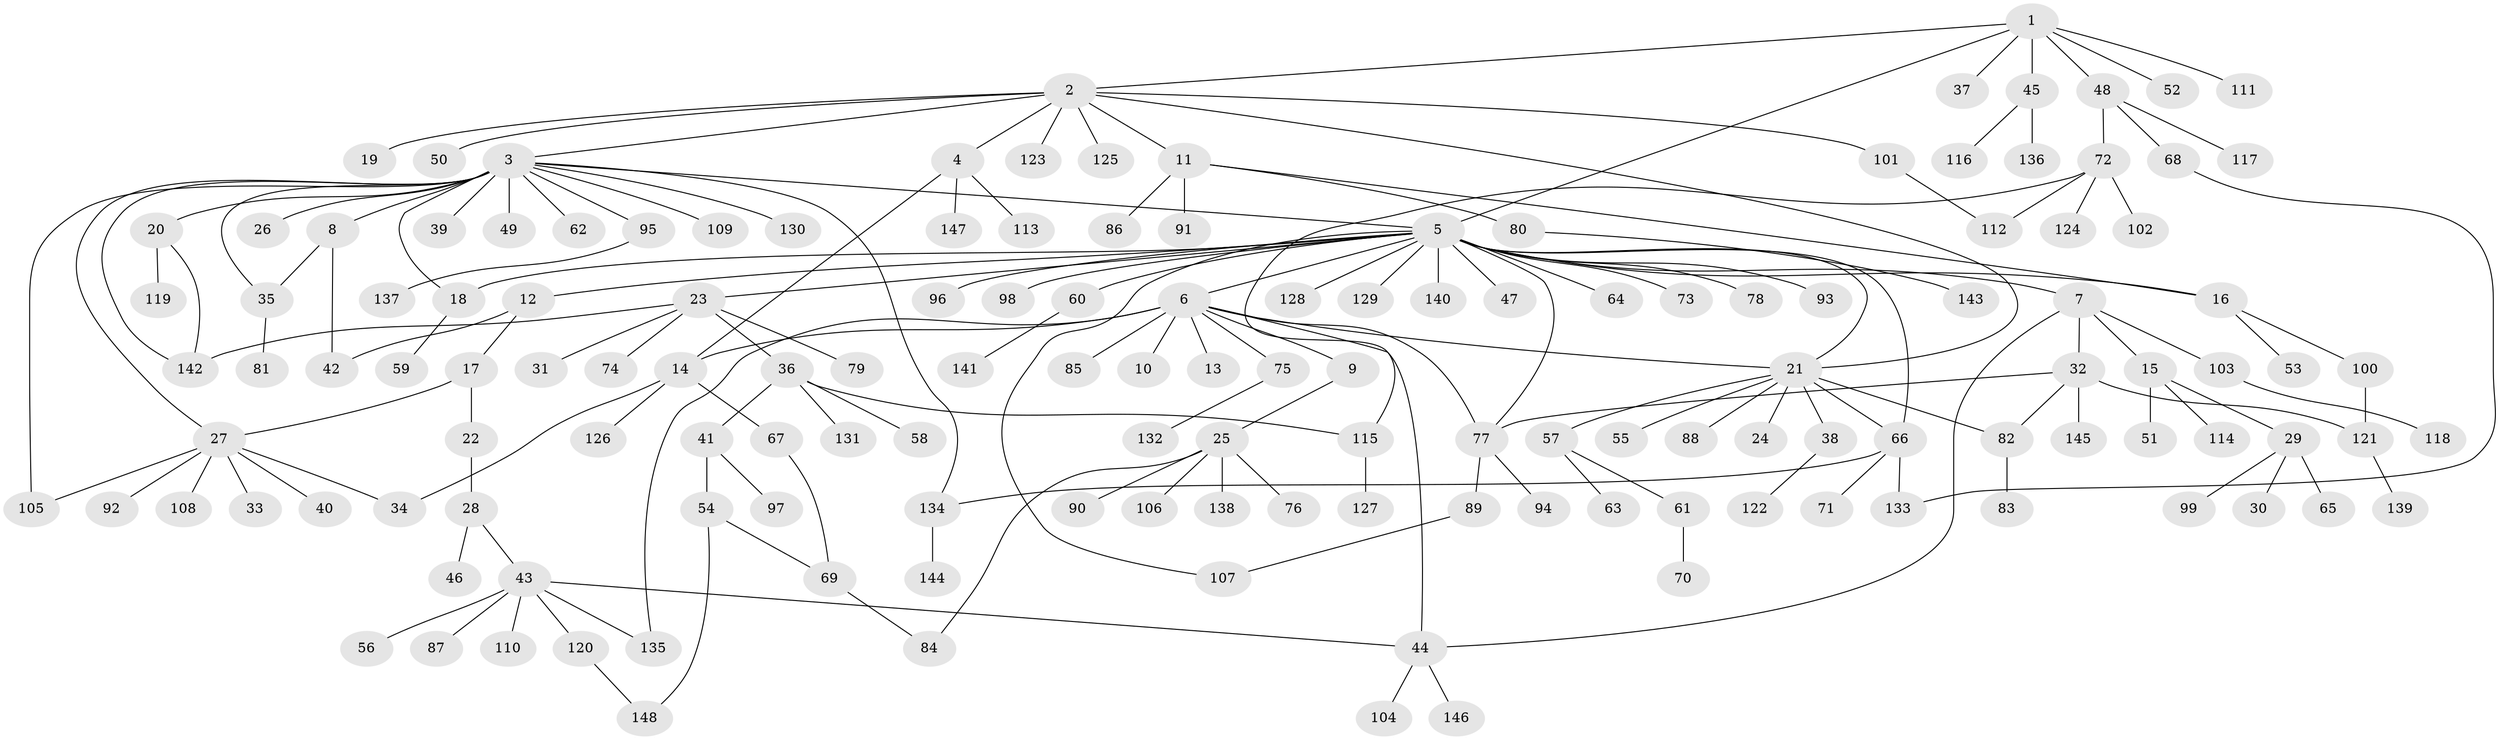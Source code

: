 // Generated by graph-tools (version 1.1) at 2025/11/02/27/25 16:11:09]
// undirected, 148 vertices, 176 edges
graph export_dot {
graph [start="1"]
  node [color=gray90,style=filled];
  1;
  2;
  3;
  4;
  5;
  6;
  7;
  8;
  9;
  10;
  11;
  12;
  13;
  14;
  15;
  16;
  17;
  18;
  19;
  20;
  21;
  22;
  23;
  24;
  25;
  26;
  27;
  28;
  29;
  30;
  31;
  32;
  33;
  34;
  35;
  36;
  37;
  38;
  39;
  40;
  41;
  42;
  43;
  44;
  45;
  46;
  47;
  48;
  49;
  50;
  51;
  52;
  53;
  54;
  55;
  56;
  57;
  58;
  59;
  60;
  61;
  62;
  63;
  64;
  65;
  66;
  67;
  68;
  69;
  70;
  71;
  72;
  73;
  74;
  75;
  76;
  77;
  78;
  79;
  80;
  81;
  82;
  83;
  84;
  85;
  86;
  87;
  88;
  89;
  90;
  91;
  92;
  93;
  94;
  95;
  96;
  97;
  98;
  99;
  100;
  101;
  102;
  103;
  104;
  105;
  106;
  107;
  108;
  109;
  110;
  111;
  112;
  113;
  114;
  115;
  116;
  117;
  118;
  119;
  120;
  121;
  122;
  123;
  124;
  125;
  126;
  127;
  128;
  129;
  130;
  131;
  132;
  133;
  134;
  135;
  136;
  137;
  138;
  139;
  140;
  141;
  142;
  143;
  144;
  145;
  146;
  147;
  148;
  1 -- 2;
  1 -- 5;
  1 -- 37;
  1 -- 45;
  1 -- 48;
  1 -- 52;
  1 -- 111;
  2 -- 3;
  2 -- 4;
  2 -- 11;
  2 -- 19;
  2 -- 21;
  2 -- 50;
  2 -- 101;
  2 -- 123;
  2 -- 125;
  3 -- 5;
  3 -- 8;
  3 -- 18;
  3 -- 20;
  3 -- 26;
  3 -- 27;
  3 -- 35;
  3 -- 39;
  3 -- 49;
  3 -- 62;
  3 -- 95;
  3 -- 105;
  3 -- 109;
  3 -- 130;
  3 -- 134;
  3 -- 142;
  4 -- 14;
  4 -- 113;
  4 -- 147;
  5 -- 6;
  5 -- 7;
  5 -- 12;
  5 -- 16;
  5 -- 18;
  5 -- 21;
  5 -- 23;
  5 -- 47;
  5 -- 60;
  5 -- 64;
  5 -- 66;
  5 -- 73;
  5 -- 77;
  5 -- 78;
  5 -- 93;
  5 -- 96;
  5 -- 98;
  5 -- 107;
  5 -- 128;
  5 -- 129;
  5 -- 140;
  6 -- 9;
  6 -- 10;
  6 -- 13;
  6 -- 14;
  6 -- 21;
  6 -- 44;
  6 -- 75;
  6 -- 77;
  6 -- 85;
  6 -- 135;
  7 -- 15;
  7 -- 32;
  7 -- 44;
  7 -- 103;
  8 -- 35;
  8 -- 42;
  9 -- 25;
  11 -- 16;
  11 -- 80;
  11 -- 86;
  11 -- 91;
  12 -- 17;
  12 -- 42;
  14 -- 34;
  14 -- 67;
  14 -- 126;
  15 -- 29;
  15 -- 51;
  15 -- 114;
  16 -- 53;
  16 -- 100;
  17 -- 22;
  17 -- 27;
  18 -- 59;
  20 -- 119;
  20 -- 142;
  21 -- 24;
  21 -- 38;
  21 -- 55;
  21 -- 57;
  21 -- 66;
  21 -- 82;
  21 -- 88;
  22 -- 28;
  23 -- 31;
  23 -- 36;
  23 -- 74;
  23 -- 79;
  23 -- 142;
  25 -- 76;
  25 -- 84;
  25 -- 90;
  25 -- 106;
  25 -- 138;
  27 -- 33;
  27 -- 34;
  27 -- 40;
  27 -- 92;
  27 -- 105;
  27 -- 108;
  28 -- 43;
  28 -- 46;
  29 -- 30;
  29 -- 65;
  29 -- 99;
  32 -- 77;
  32 -- 82;
  32 -- 121;
  32 -- 145;
  35 -- 81;
  36 -- 41;
  36 -- 58;
  36 -- 115;
  36 -- 131;
  38 -- 122;
  41 -- 54;
  41 -- 97;
  43 -- 44;
  43 -- 56;
  43 -- 87;
  43 -- 110;
  43 -- 120;
  43 -- 135;
  44 -- 104;
  44 -- 146;
  45 -- 116;
  45 -- 136;
  48 -- 68;
  48 -- 72;
  48 -- 117;
  54 -- 69;
  54 -- 148;
  57 -- 61;
  57 -- 63;
  60 -- 141;
  61 -- 70;
  66 -- 71;
  66 -- 133;
  66 -- 134;
  67 -- 69;
  68 -- 133;
  69 -- 84;
  72 -- 102;
  72 -- 112;
  72 -- 115;
  72 -- 124;
  75 -- 132;
  77 -- 89;
  77 -- 94;
  80 -- 143;
  82 -- 83;
  89 -- 107;
  95 -- 137;
  100 -- 121;
  101 -- 112;
  103 -- 118;
  115 -- 127;
  120 -- 148;
  121 -- 139;
  134 -- 144;
}
